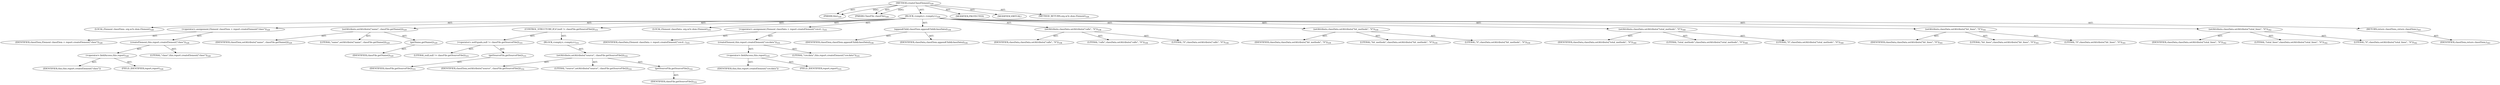 digraph "createClassElement" {  
"111669149707" [label = <(METHOD,createClassElement)<SUB>326</SUB>> ]
"115964117019" [label = <(PARAM,this)<SUB>326</SUB>> ]
"115964117020" [label = <(PARAM,ClassFile classFile)<SUB>326</SUB>> ]
"25769803808" [label = <(BLOCK,&lt;empty&gt;,&lt;empty&gt;)<SUB>326</SUB>> ]
"94489280560" [label = <(LOCAL,Element classElem: org.w3c.dom.Element)<SUB>328</SUB>> ]
"30064771353" [label = <(&lt;operator&gt;.assignment,Element classElem = report.createElement(&quot;class&quot;))<SUB>328</SUB>> ]
"68719477001" [label = <(IDENTIFIER,classElem,Element classElem = report.createElement(&quot;class&quot;))<SUB>328</SUB>> ]
"30064771354" [label = <(createElement,this.report.createElement(&quot;class&quot;))<SUB>328</SUB>> ]
"30064771355" [label = <(&lt;operator&gt;.fieldAccess,this.report)<SUB>328</SUB>> ]
"68719477002" [label = <(IDENTIFIER,this,this.report.createElement(&quot;class&quot;))> ]
"55834574882" [label = <(FIELD_IDENTIFIER,report,report)<SUB>328</SUB>> ]
"90194313294" [label = <(LITERAL,&quot;class&quot;,this.report.createElement(&quot;class&quot;))<SUB>328</SUB>> ]
"30064771356" [label = <(setAttribute,setAttribute(&quot;name&quot;, classFile.getName()))<SUB>329</SUB>> ]
"68719477003" [label = <(IDENTIFIER,classElem,setAttribute(&quot;name&quot;, classFile.getName()))<SUB>329</SUB>> ]
"90194313295" [label = <(LITERAL,&quot;name&quot;,setAttribute(&quot;name&quot;, classFile.getName()))<SUB>329</SUB>> ]
"30064771357" [label = <(getName,getName())<SUB>329</SUB>> ]
"68719477004" [label = <(IDENTIFIER,classFile,getName())<SUB>329</SUB>> ]
"47244640276" [label = <(CONTROL_STRUCTURE,IF,if (null != classFile.getSourceFile()))<SUB>331</SUB>> ]
"30064771358" [label = <(&lt;operator&gt;.notEquals,null != classFile.getSourceFile())<SUB>331</SUB>> ]
"90194313296" [label = <(LITERAL,null,null != classFile.getSourceFile())<SUB>331</SUB>> ]
"30064771359" [label = <(getSourceFile,getSourceFile())<SUB>331</SUB>> ]
"68719477005" [label = <(IDENTIFIER,classFile,getSourceFile())<SUB>331</SUB>> ]
"25769803809" [label = <(BLOCK,&lt;empty&gt;,&lt;empty&gt;)<SUB>331</SUB>> ]
"30064771360" [label = <(setAttribute,setAttribute(&quot;source&quot;, classFile.getSourceFile()))<SUB>332</SUB>> ]
"68719477006" [label = <(IDENTIFIER,classElem,setAttribute(&quot;source&quot;, classFile.getSourceFile()))<SUB>332</SUB>> ]
"90194313297" [label = <(LITERAL,&quot;source&quot;,setAttribute(&quot;source&quot;, classFile.getSourceFile()))<SUB>332</SUB>> ]
"30064771361" [label = <(getSourceFile,getSourceFile())<SUB>332</SUB>> ]
"68719477007" [label = <(IDENTIFIER,classFile,getSourceFile())<SUB>332</SUB>> ]
"94489280561" [label = <(LOCAL,Element classData: org.w3c.dom.Element)<SUB>335</SUB>> ]
"30064771362" [label = <(&lt;operator&gt;.assignment,Element classData = report.createElement(&quot;cov.d...)<SUB>335</SUB>> ]
"68719477008" [label = <(IDENTIFIER,classData,Element classData = report.createElement(&quot;cov.d...)<SUB>335</SUB>> ]
"30064771363" [label = <(createElement,this.report.createElement(&quot;cov.data&quot;))<SUB>335</SUB>> ]
"30064771364" [label = <(&lt;operator&gt;.fieldAccess,this.report)<SUB>335</SUB>> ]
"68719477009" [label = <(IDENTIFIER,this,this.report.createElement(&quot;cov.data&quot;))> ]
"55834574883" [label = <(FIELD_IDENTIFIER,report,report)<SUB>335</SUB>> ]
"90194313298" [label = <(LITERAL,&quot;cov.data&quot;,this.report.createElement(&quot;cov.data&quot;))<SUB>335</SUB>> ]
"30064771365" [label = <(appendChild,classElem.appendChild(classData))<SUB>336</SUB>> ]
"68719477010" [label = <(IDENTIFIER,classElem,classElem.appendChild(classData))<SUB>336</SUB>> ]
"68719477011" [label = <(IDENTIFIER,classData,classElem.appendChild(classData))<SUB>336</SUB>> ]
"30064771366" [label = <(setAttribute,classData.setAttribute(&quot;calls&quot;, &quot;0&quot;))<SUB>338</SUB>> ]
"68719477012" [label = <(IDENTIFIER,classData,classData.setAttribute(&quot;calls&quot;, &quot;0&quot;))<SUB>338</SUB>> ]
"90194313299" [label = <(LITERAL,&quot;calls&quot;,classData.setAttribute(&quot;calls&quot;, &quot;0&quot;))<SUB>338</SUB>> ]
"90194313300" [label = <(LITERAL,&quot;0&quot;,classData.setAttribute(&quot;calls&quot;, &quot;0&quot;))<SUB>338</SUB>> ]
"30064771367" [label = <(setAttribute,classData.setAttribute(&quot;hit_methods&quot;, &quot;0&quot;))<SUB>339</SUB>> ]
"68719477013" [label = <(IDENTIFIER,classData,classData.setAttribute(&quot;hit_methods&quot;, &quot;0&quot;))<SUB>339</SUB>> ]
"90194313301" [label = <(LITERAL,&quot;hit_methods&quot;,classData.setAttribute(&quot;hit_methods&quot;, &quot;0&quot;))<SUB>339</SUB>> ]
"90194313302" [label = <(LITERAL,&quot;0&quot;,classData.setAttribute(&quot;hit_methods&quot;, &quot;0&quot;))<SUB>339</SUB>> ]
"30064771368" [label = <(setAttribute,classData.setAttribute(&quot;total_methods&quot;, &quot;0&quot;))<SUB>340</SUB>> ]
"68719477014" [label = <(IDENTIFIER,classData,classData.setAttribute(&quot;total_methods&quot;, &quot;0&quot;))<SUB>340</SUB>> ]
"90194313303" [label = <(LITERAL,&quot;total_methods&quot;,classData.setAttribute(&quot;total_methods&quot;, &quot;0&quot;))<SUB>340</SUB>> ]
"90194313304" [label = <(LITERAL,&quot;0&quot;,classData.setAttribute(&quot;total_methods&quot;, &quot;0&quot;))<SUB>340</SUB>> ]
"30064771369" [label = <(setAttribute,classData.setAttribute(&quot;hit_lines&quot;, &quot;0&quot;))<SUB>341</SUB>> ]
"68719477015" [label = <(IDENTIFIER,classData,classData.setAttribute(&quot;hit_lines&quot;, &quot;0&quot;))<SUB>341</SUB>> ]
"90194313305" [label = <(LITERAL,&quot;hit_lines&quot;,classData.setAttribute(&quot;hit_lines&quot;, &quot;0&quot;))<SUB>341</SUB>> ]
"90194313306" [label = <(LITERAL,&quot;0&quot;,classData.setAttribute(&quot;hit_lines&quot;, &quot;0&quot;))<SUB>341</SUB>> ]
"30064771370" [label = <(setAttribute,classData.setAttribute(&quot;total_lines&quot;, &quot;0&quot;))<SUB>342</SUB>> ]
"68719477016" [label = <(IDENTIFIER,classData,classData.setAttribute(&quot;total_lines&quot;, &quot;0&quot;))<SUB>342</SUB>> ]
"90194313307" [label = <(LITERAL,&quot;total_lines&quot;,classData.setAttribute(&quot;total_lines&quot;, &quot;0&quot;))<SUB>342</SUB>> ]
"90194313308" [label = <(LITERAL,&quot;0&quot;,classData.setAttribute(&quot;total_lines&quot;, &quot;0&quot;))<SUB>342</SUB>> ]
"146028888069" [label = <(RETURN,return classElem;,return classElem;)<SUB>343</SUB>> ]
"68719477017" [label = <(IDENTIFIER,classElem,return classElem;)<SUB>343</SUB>> ]
"133143986206" [label = <(MODIFIER,PROTECTED)> ]
"133143986207" [label = <(MODIFIER,VIRTUAL)> ]
"128849018891" [label = <(METHOD_RETURN,org.w3c.dom.Element)<SUB>326</SUB>> ]
  "111669149707" -> "115964117019"  [ label = "AST: "] 
  "111669149707" -> "115964117020"  [ label = "AST: "] 
  "111669149707" -> "25769803808"  [ label = "AST: "] 
  "111669149707" -> "133143986206"  [ label = "AST: "] 
  "111669149707" -> "133143986207"  [ label = "AST: "] 
  "111669149707" -> "128849018891"  [ label = "AST: "] 
  "25769803808" -> "94489280560"  [ label = "AST: "] 
  "25769803808" -> "30064771353"  [ label = "AST: "] 
  "25769803808" -> "30064771356"  [ label = "AST: "] 
  "25769803808" -> "47244640276"  [ label = "AST: "] 
  "25769803808" -> "94489280561"  [ label = "AST: "] 
  "25769803808" -> "30064771362"  [ label = "AST: "] 
  "25769803808" -> "30064771365"  [ label = "AST: "] 
  "25769803808" -> "30064771366"  [ label = "AST: "] 
  "25769803808" -> "30064771367"  [ label = "AST: "] 
  "25769803808" -> "30064771368"  [ label = "AST: "] 
  "25769803808" -> "30064771369"  [ label = "AST: "] 
  "25769803808" -> "30064771370"  [ label = "AST: "] 
  "25769803808" -> "146028888069"  [ label = "AST: "] 
  "30064771353" -> "68719477001"  [ label = "AST: "] 
  "30064771353" -> "30064771354"  [ label = "AST: "] 
  "30064771354" -> "30064771355"  [ label = "AST: "] 
  "30064771354" -> "90194313294"  [ label = "AST: "] 
  "30064771355" -> "68719477002"  [ label = "AST: "] 
  "30064771355" -> "55834574882"  [ label = "AST: "] 
  "30064771356" -> "68719477003"  [ label = "AST: "] 
  "30064771356" -> "90194313295"  [ label = "AST: "] 
  "30064771356" -> "30064771357"  [ label = "AST: "] 
  "30064771357" -> "68719477004"  [ label = "AST: "] 
  "47244640276" -> "30064771358"  [ label = "AST: "] 
  "47244640276" -> "25769803809"  [ label = "AST: "] 
  "30064771358" -> "90194313296"  [ label = "AST: "] 
  "30064771358" -> "30064771359"  [ label = "AST: "] 
  "30064771359" -> "68719477005"  [ label = "AST: "] 
  "25769803809" -> "30064771360"  [ label = "AST: "] 
  "30064771360" -> "68719477006"  [ label = "AST: "] 
  "30064771360" -> "90194313297"  [ label = "AST: "] 
  "30064771360" -> "30064771361"  [ label = "AST: "] 
  "30064771361" -> "68719477007"  [ label = "AST: "] 
  "30064771362" -> "68719477008"  [ label = "AST: "] 
  "30064771362" -> "30064771363"  [ label = "AST: "] 
  "30064771363" -> "30064771364"  [ label = "AST: "] 
  "30064771363" -> "90194313298"  [ label = "AST: "] 
  "30064771364" -> "68719477009"  [ label = "AST: "] 
  "30064771364" -> "55834574883"  [ label = "AST: "] 
  "30064771365" -> "68719477010"  [ label = "AST: "] 
  "30064771365" -> "68719477011"  [ label = "AST: "] 
  "30064771366" -> "68719477012"  [ label = "AST: "] 
  "30064771366" -> "90194313299"  [ label = "AST: "] 
  "30064771366" -> "90194313300"  [ label = "AST: "] 
  "30064771367" -> "68719477013"  [ label = "AST: "] 
  "30064771367" -> "90194313301"  [ label = "AST: "] 
  "30064771367" -> "90194313302"  [ label = "AST: "] 
  "30064771368" -> "68719477014"  [ label = "AST: "] 
  "30064771368" -> "90194313303"  [ label = "AST: "] 
  "30064771368" -> "90194313304"  [ label = "AST: "] 
  "30064771369" -> "68719477015"  [ label = "AST: "] 
  "30064771369" -> "90194313305"  [ label = "AST: "] 
  "30064771369" -> "90194313306"  [ label = "AST: "] 
  "30064771370" -> "68719477016"  [ label = "AST: "] 
  "30064771370" -> "90194313307"  [ label = "AST: "] 
  "30064771370" -> "90194313308"  [ label = "AST: "] 
  "146028888069" -> "68719477017"  [ label = "AST: "] 
  "111669149707" -> "115964117019"  [ label = "DDG: "] 
  "111669149707" -> "115964117020"  [ label = "DDG: "] 
}
